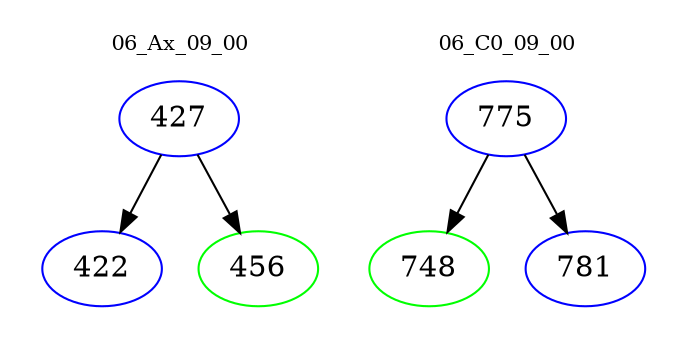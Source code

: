 digraph{
subgraph cluster_0 {
color = white
label = "06_Ax_09_00";
fontsize=10;
T0_427 [label="427", color="blue"]
T0_427 -> T0_422 [color="black"]
T0_422 [label="422", color="blue"]
T0_427 -> T0_456 [color="black"]
T0_456 [label="456", color="green"]
}
subgraph cluster_1 {
color = white
label = "06_C0_09_00";
fontsize=10;
T1_775 [label="775", color="blue"]
T1_775 -> T1_748 [color="black"]
T1_748 [label="748", color="green"]
T1_775 -> T1_781 [color="black"]
T1_781 [label="781", color="blue"]
}
}
